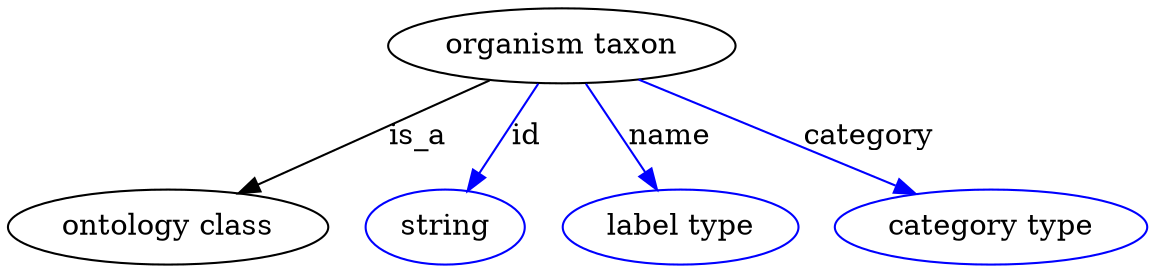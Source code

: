 digraph {
	graph [bb="0,0,446.24,123"];
	node [label="\N"];
	"organism taxon"	[height=0.5,
		label="organism taxon",
		pos="218.74,105",
		width=1.8234];
	"ontology class"	[height=0.5,
		pos="61.745,18",
		width=1.7151];
	"organism taxon" -> "ontology class"	[label=is_a,
		lp="160.74,61.5",
		pos="e,89.701,34.135 190.31,88.607 164.67,74.724 126.79,54.217 98.788,39.055"];
	id	[color=blue,
		height=0.5,
		label=string,
		pos="171.74,18",
		width=0.84854];
	"organism taxon" -> id	[color=blue,
		label=id,
		lp="204.24,61.5",
		pos="e,180.76,35.31 209.23,86.799 202.48,74.58 193.3,57.976 185.71,44.257",
		style=solid];
	name	[color=blue,
		height=0.5,
		label="label type",
		pos="265.74,18",
		width=1.2638];
	"organism taxon" -> name	[color=blue,
		label=name,
		lp="261.24,61.5",
		pos="e,256.41,35.885 228.26,86.799 234.92,74.738 243.96,58.403 251.48,44.79",
		style=solid];
	category	[color=blue,
		height=0.5,
		label="category type",
		pos="387.74,18",
		width=1.6249];
	"organism taxon" -> category	[color=blue,
		label=category,
		lp="337.24,61.5",
		pos="e,358.64,33.638 248.96,88.804 277.09,74.653 319.15,53.498 349.59,38.188",
		style=solid];
}

